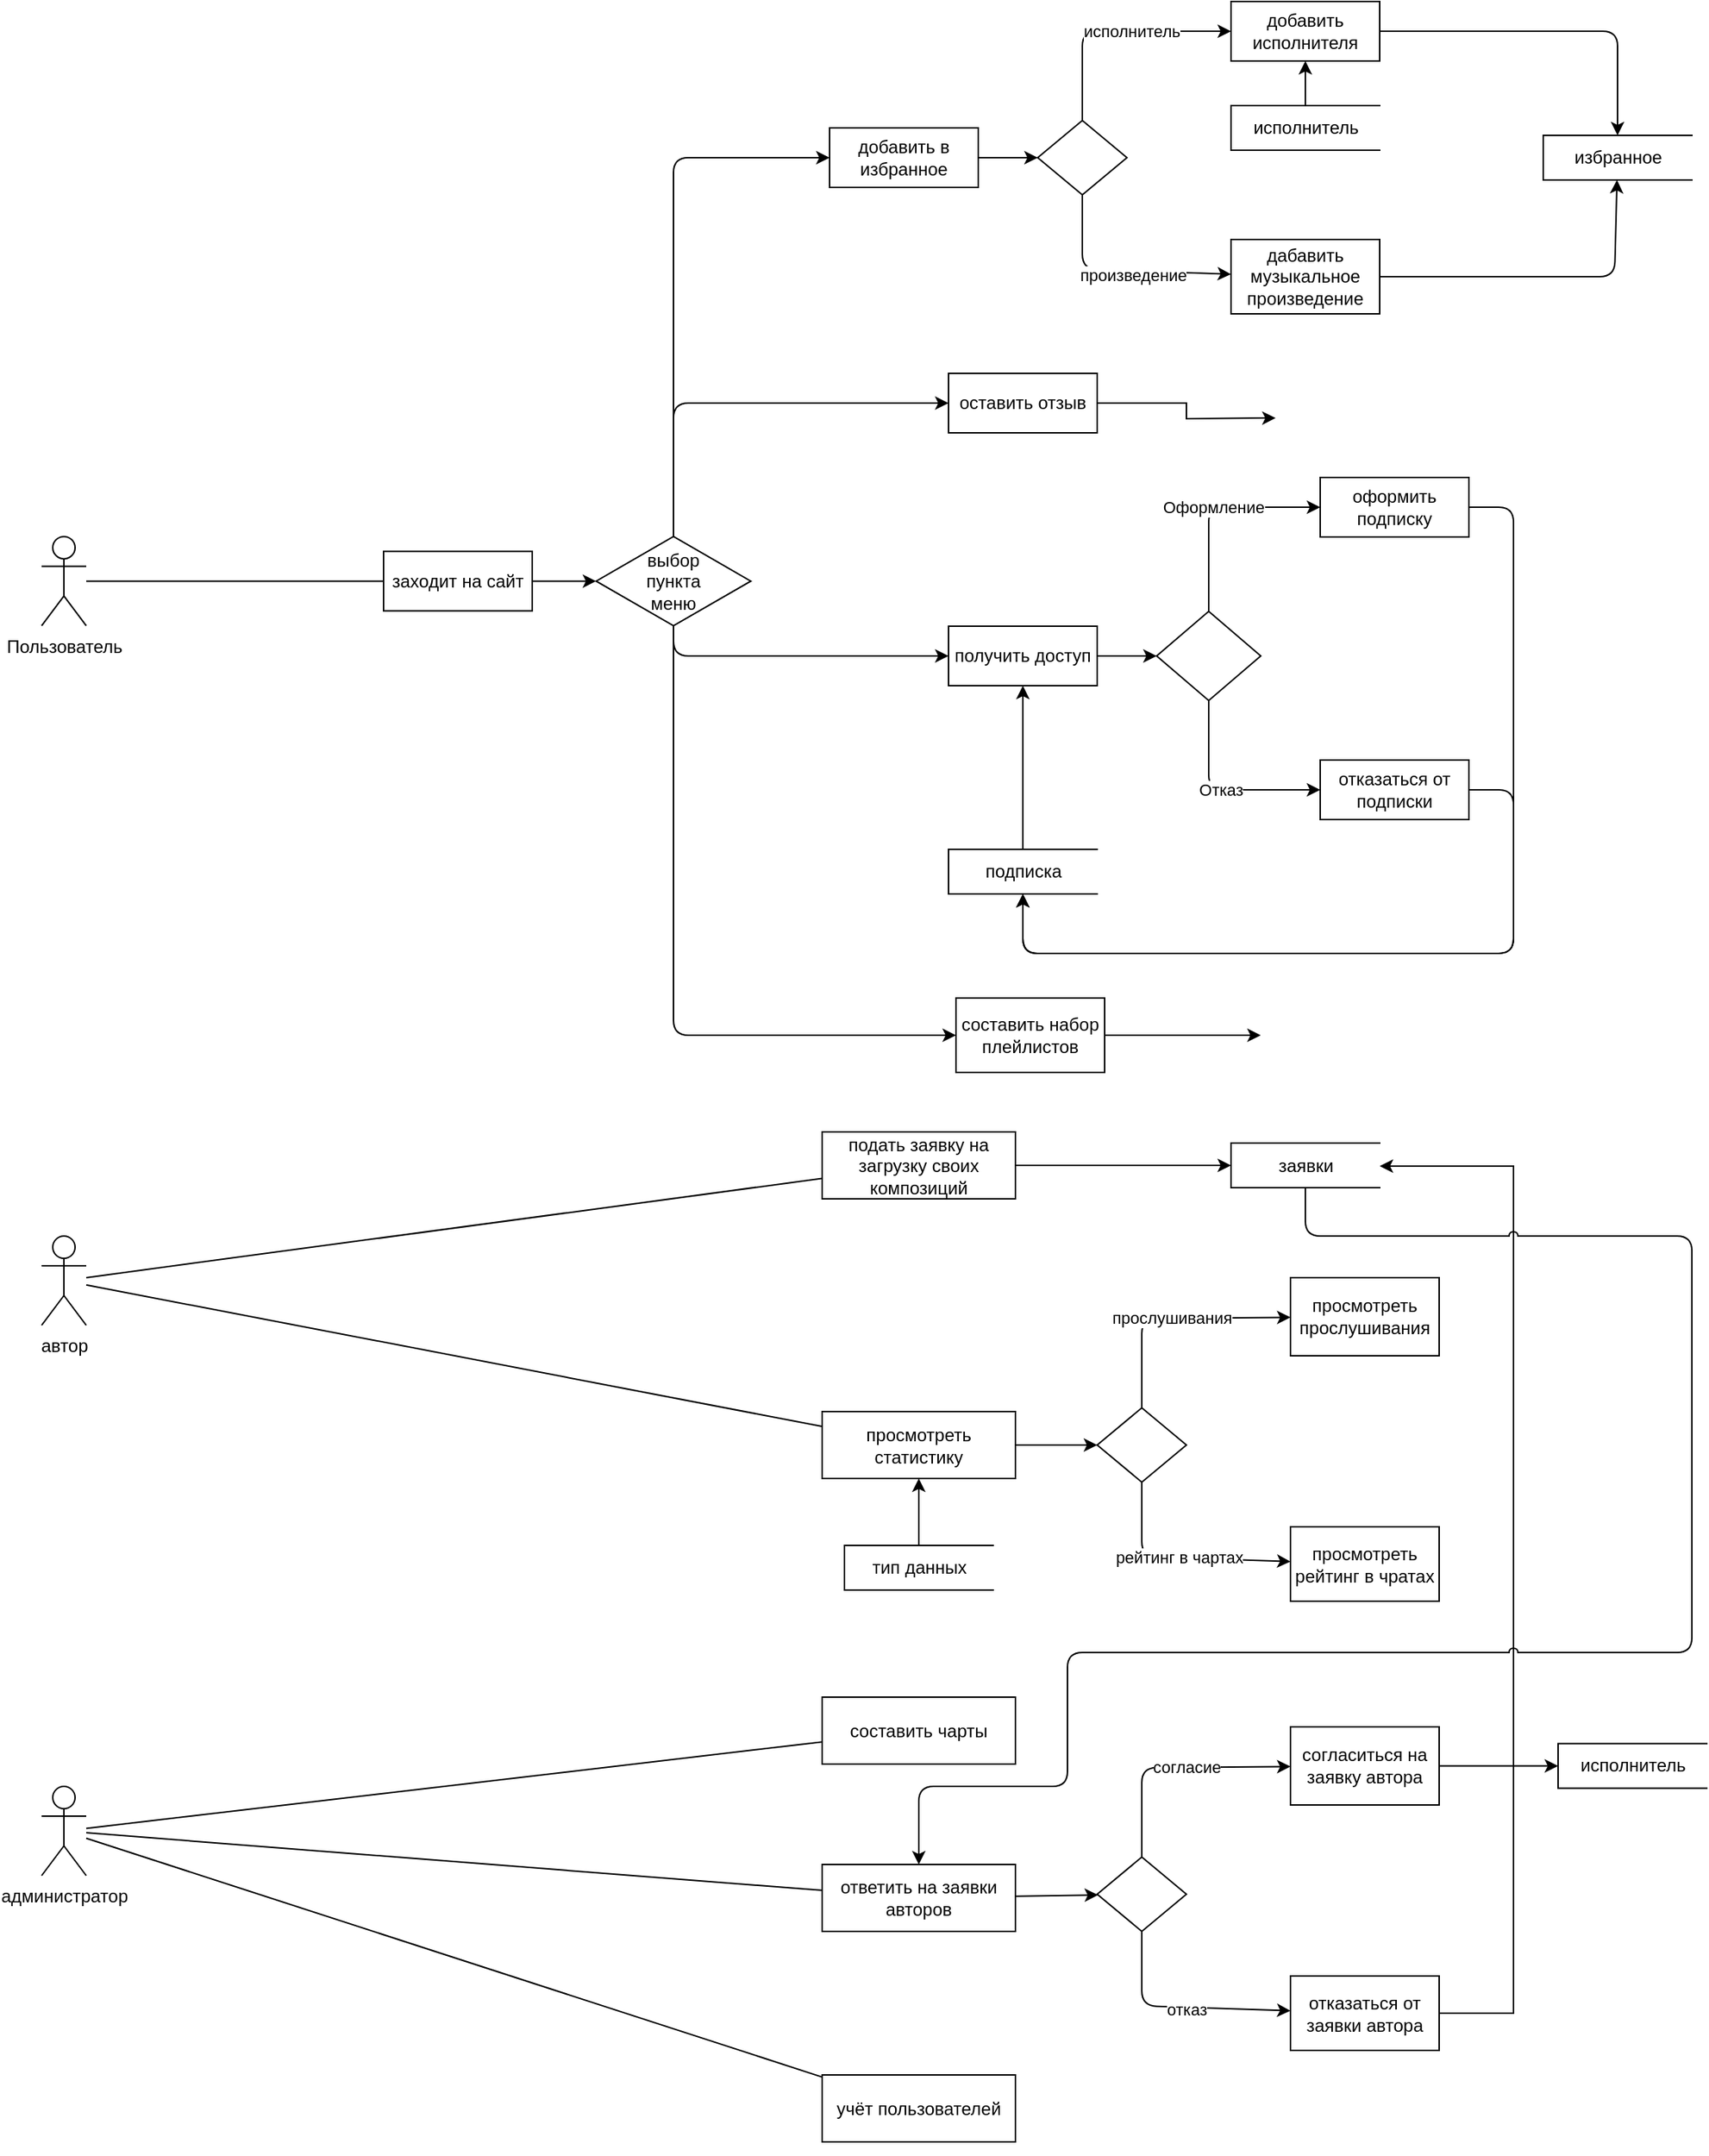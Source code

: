 <mxfile version="15.5.2" type="github" pages="2">
  <diagram id="x2m9xSOuauWkbCSFKLqA" name="Страница 1">
    <mxGraphModel dx="2310" dy="1963" grid="1" gridSize="10" guides="1" tooltips="1" connect="1" arrows="1" fold="1" page="1" pageScale="1" pageWidth="827" pageHeight="1169" math="0" shadow="0">
      <root>
        <mxCell id="0" />
        <mxCell id="1" parent="0" />
        <mxCell id="N2sHEX1uIcaa_9FFR6iz-1" value="Пользователь" style="shape=umlActor;verticalLabelPosition=bottom;verticalAlign=top;html=1;outlineConnect=0;" parent="1" vertex="1">
          <mxGeometry x="-330" y="119.7" width="30" height="60" as="geometry" />
        </mxCell>
        <mxCell id="N2sHEX1uIcaa_9FFR6iz-2" value="" style="endArrow=none;html=1;" parent="1" source="N2sHEX1uIcaa_9FFR6iz-1" target="N2sHEX1uIcaa_9FFR6iz-3" edge="1">
          <mxGeometry width="50" height="50" relative="1" as="geometry">
            <mxPoint x="160" y="299.7" as="sourcePoint" />
            <mxPoint x="-100" y="159.7" as="targetPoint" />
          </mxGeometry>
        </mxCell>
        <mxCell id="iRl3DJ97S0IFw4UnPUvw-6" style="edgeStyle=orthogonalEdgeStyle;rounded=0;orthogonalLoop=1;jettySize=auto;html=1;" parent="1" source="N2sHEX1uIcaa_9FFR6iz-3" target="iRl3DJ97S0IFw4UnPUvw-5" edge="1">
          <mxGeometry relative="1" as="geometry" />
        </mxCell>
        <mxCell id="N2sHEX1uIcaa_9FFR6iz-3" value="заходит на сайт" style="rounded=0;whiteSpace=wrap;html=1;" parent="1" vertex="1">
          <mxGeometry x="-100" y="129.7" width="100" height="40" as="geometry" />
        </mxCell>
        <mxCell id="N2sHEX1uIcaa_9FFR6iz-5" value="получить доступ" style="rounded=0;whiteSpace=wrap;html=1;" parent="1" vertex="1">
          <mxGeometry x="280" y="180" width="100" height="40" as="geometry" />
        </mxCell>
        <mxCell id="N2sHEX1uIcaa_9FFR6iz-6" value="добавить в избранное" style="rounded=0;whiteSpace=wrap;html=1;" parent="1" vertex="1">
          <mxGeometry x="200" y="-155" width="100" height="40" as="geometry" />
        </mxCell>
        <mxCell id="KKeQWqtMuI6_xYpHAGpx-2" style="edgeStyle=orthogonalEdgeStyle;rounded=0;orthogonalLoop=1;jettySize=auto;html=1;" edge="1" parent="1" source="N2sHEX1uIcaa_9FFR6iz-7">
          <mxGeometry relative="1" as="geometry">
            <mxPoint x="500" y="40" as="targetPoint" />
          </mxGeometry>
        </mxCell>
        <mxCell id="N2sHEX1uIcaa_9FFR6iz-7" value="оставить отзыв" style="rounded=0;whiteSpace=wrap;html=1;" parent="1" vertex="1">
          <mxGeometry x="280" y="10" width="100" height="40" as="geometry" />
        </mxCell>
        <mxCell id="N2sHEX1uIcaa_9FFR6iz-10" value="" style="rhombus;whiteSpace=wrap;html=1;" parent="1" vertex="1">
          <mxGeometry x="420" y="170" width="70" height="60" as="geometry" />
        </mxCell>
        <mxCell id="N2sHEX1uIcaa_9FFR6iz-11" value="" style="endArrow=classic;html=1;" parent="1" source="N2sHEX1uIcaa_9FFR6iz-5" target="N2sHEX1uIcaa_9FFR6iz-10" edge="1">
          <mxGeometry width="50" height="50" relative="1" as="geometry">
            <mxPoint x="400" y="340" as="sourcePoint" />
            <mxPoint x="430" y="200" as="targetPoint" />
          </mxGeometry>
        </mxCell>
        <mxCell id="N2sHEX1uIcaa_9FFR6iz-12" value="подписка" style="html=1;dashed=0;whitespace=wrap;shape=partialRectangle;right=0;" parent="1" vertex="1">
          <mxGeometry x="280" y="330" width="100" height="30" as="geometry" />
        </mxCell>
        <mxCell id="N2sHEX1uIcaa_9FFR6iz-13" value="" style="endArrow=classic;html=1;" parent="1" source="N2sHEX1uIcaa_9FFR6iz-12" target="N2sHEX1uIcaa_9FFR6iz-5" edge="1">
          <mxGeometry width="50" height="50" relative="1" as="geometry">
            <mxPoint x="400" y="210" as="sourcePoint" />
            <mxPoint x="450" y="160" as="targetPoint" />
          </mxGeometry>
        </mxCell>
        <mxCell id="lSBhg6P_wEcgFPhDnSpZ-16" value="Оформление" style="endArrow=classic;html=1;edgeStyle=orthogonalEdgeStyle;" parent="1" source="N2sHEX1uIcaa_9FFR6iz-10" target="lSBhg6P_wEcgFPhDnSpZ-25" edge="1">
          <mxGeometry relative="1" as="geometry">
            <mxPoint x="370" y="320" as="sourcePoint" />
            <mxPoint x="530" y="100" as="targetPoint" />
            <Array as="points">
              <mxPoint x="455" y="100" />
            </Array>
          </mxGeometry>
        </mxCell>
        <mxCell id="lSBhg6P_wEcgFPhDnSpZ-21" value="Отказ" style="endArrow=classic;html=1;edgeStyle=orthogonalEdgeStyle;" parent="1" source="N2sHEX1uIcaa_9FFR6iz-10" target="lSBhg6P_wEcgFPhDnSpZ-24" edge="1">
          <mxGeometry relative="1" as="geometry">
            <mxPoint x="370" y="250" as="sourcePoint" />
            <mxPoint x="530" y="290" as="targetPoint" />
            <Array as="points">
              <mxPoint x="455" y="290" />
            </Array>
          </mxGeometry>
        </mxCell>
        <mxCell id="lSBhg6P_wEcgFPhDnSpZ-24" value="отказаться от подписки" style="rounded=0;whiteSpace=wrap;html=1;" parent="1" vertex="1">
          <mxGeometry x="530" y="270" width="100" height="40" as="geometry" />
        </mxCell>
        <mxCell id="lSBhg6P_wEcgFPhDnSpZ-25" value="оформить подписку" style="rounded=0;whiteSpace=wrap;html=1;" parent="1" vertex="1">
          <mxGeometry x="530" y="80" width="100" height="40" as="geometry" />
        </mxCell>
        <mxCell id="lSBhg6P_wEcgFPhDnSpZ-33" value="" style="endArrow=classic;html=1;edgeStyle=orthogonalEdgeStyle;" parent="1" source="lSBhg6P_wEcgFPhDnSpZ-25" target="N2sHEX1uIcaa_9FFR6iz-12" edge="1">
          <mxGeometry width="50" height="50" relative="1" as="geometry">
            <mxPoint x="630" y="100" as="sourcePoint" />
            <mxPoint x="610" y="250" as="targetPoint" />
            <Array as="points">
              <mxPoint x="660" y="100" />
              <mxPoint x="660" y="400" />
              <mxPoint x="330" y="400" />
            </Array>
          </mxGeometry>
        </mxCell>
        <mxCell id="lSBhg6P_wEcgFPhDnSpZ-34" value="" style="endArrow=classic;html=1;edgeStyle=orthogonalEdgeStyle;" parent="1" source="lSBhg6P_wEcgFPhDnSpZ-24" target="N2sHEX1uIcaa_9FFR6iz-12" edge="1">
          <mxGeometry width="50" height="50" relative="1" as="geometry">
            <mxPoint x="560" y="300" as="sourcePoint" />
            <mxPoint x="380" y="370" as="targetPoint" />
            <Array as="points">
              <mxPoint x="660" y="290" />
              <mxPoint x="660" y="400" />
              <mxPoint x="330" y="400" />
            </Array>
          </mxGeometry>
        </mxCell>
        <mxCell id="lSBhg6P_wEcgFPhDnSpZ-38" value="" style="endArrow=classic;html=1;" parent="1" source="N2sHEX1uIcaa_9FFR6iz-6" target="lSBhg6P_wEcgFPhDnSpZ-39" edge="1">
          <mxGeometry width="50" height="50" relative="1" as="geometry">
            <mxPoint x="340" y="-175" as="sourcePoint" />
            <mxPoint x="340" y="-105" as="targetPoint" />
          </mxGeometry>
        </mxCell>
        <mxCell id="lSBhg6P_wEcgFPhDnSpZ-39" value="" style="shape=rhombus;html=1;dashed=0;whitespace=wrap;perimeter=rhombusPerimeter;" parent="1" vertex="1">
          <mxGeometry x="340" y="-160" width="60" height="50" as="geometry" />
        </mxCell>
        <mxCell id="lSBhg6P_wEcgFPhDnSpZ-41" value="" style="endArrow=classic;html=1;" parent="1" source="lSBhg6P_wEcgFPhDnSpZ-39" target="lSBhg6P_wEcgFPhDnSpZ-51" edge="1">
          <mxGeometry relative="1" as="geometry">
            <mxPoint x="170" y="40" as="sourcePoint" />
            <mxPoint x="470" y="-220" as="targetPoint" />
            <Array as="points">
              <mxPoint x="370" y="-220" />
            </Array>
          </mxGeometry>
        </mxCell>
        <mxCell id="lSBhg6P_wEcgFPhDnSpZ-43" value="исполнитель" style="edgeLabel;html=1;align=center;verticalAlign=middle;resizable=0;points=[];" parent="lSBhg6P_wEcgFPhDnSpZ-41" vertex="1" connectable="0">
          <mxGeometry x="0.16" y="-1" relative="1" as="geometry">
            <mxPoint y="-1" as="offset" />
          </mxGeometry>
        </mxCell>
        <mxCell id="lSBhg6P_wEcgFPhDnSpZ-47" value="" style="endArrow=classic;html=1;" parent="1" source="lSBhg6P_wEcgFPhDnSpZ-39" target="lSBhg6P_wEcgFPhDnSpZ-50" edge="1">
          <mxGeometry relative="1" as="geometry">
            <mxPoint x="370" y="-100" as="sourcePoint" />
            <mxPoint x="470" y="-60" as="targetPoint" />
            <Array as="points">
              <mxPoint x="370" y="-60" />
            </Array>
          </mxGeometry>
        </mxCell>
        <mxCell id="lSBhg6P_wEcgFPhDnSpZ-49" value="произведение" style="edgeLabel;html=1;align=center;verticalAlign=middle;resizable=0;points=[];" parent="lSBhg6P_wEcgFPhDnSpZ-47" vertex="1" connectable="0">
          <mxGeometry x="0.112" y="-3" relative="1" as="geometry">
            <mxPoint as="offset" />
          </mxGeometry>
        </mxCell>
        <mxCell id="lSBhg6P_wEcgFPhDnSpZ-50" value="дабавить музыкальное произведение" style="rounded=0;whiteSpace=wrap;html=1;" parent="1" vertex="1">
          <mxGeometry x="470" y="-80" width="100" height="50" as="geometry" />
        </mxCell>
        <mxCell id="lSBhg6P_wEcgFPhDnSpZ-51" value="добавить исполнителя" style="rounded=0;whiteSpace=wrap;html=1;" parent="1" vertex="1">
          <mxGeometry x="470" y="-240" width="100" height="40" as="geometry" />
        </mxCell>
        <mxCell id="lSBhg6P_wEcgFPhDnSpZ-52" value="избранное" style="html=1;dashed=0;whitespace=wrap;shape=partialRectangle;right=0;" parent="1" vertex="1">
          <mxGeometry x="680" y="-150" width="100" height="30" as="geometry" />
        </mxCell>
        <mxCell id="lSBhg6P_wEcgFPhDnSpZ-53" value="" style="endArrow=classic;html=1;" parent="1" source="lSBhg6P_wEcgFPhDnSpZ-50" target="lSBhg6P_wEcgFPhDnSpZ-52" edge="1">
          <mxGeometry width="50" height="50" relative="1" as="geometry">
            <mxPoint x="480" y="-50" as="sourcePoint" />
            <mxPoint x="530" y="-100" as="targetPoint" />
            <Array as="points">
              <mxPoint x="728" y="-55" />
            </Array>
          </mxGeometry>
        </mxCell>
        <mxCell id="lSBhg6P_wEcgFPhDnSpZ-54" value="" style="endArrow=classic;html=1;" parent="1" source="lSBhg6P_wEcgFPhDnSpZ-51" target="lSBhg6P_wEcgFPhDnSpZ-52" edge="1">
          <mxGeometry width="50" height="50" relative="1" as="geometry">
            <mxPoint x="480" y="-50" as="sourcePoint" />
            <mxPoint x="530" y="-100" as="targetPoint" />
            <Array as="points">
              <mxPoint x="730" y="-220" />
            </Array>
          </mxGeometry>
        </mxCell>
        <mxCell id="KKeQWqtMuI6_xYpHAGpx-1" style="edgeStyle=orthogonalEdgeStyle;rounded=0;orthogonalLoop=1;jettySize=auto;html=1;" edge="1" parent="1" source="lSBhg6P_wEcgFPhDnSpZ-56">
          <mxGeometry relative="1" as="geometry">
            <mxPoint x="490" y="455" as="targetPoint" />
          </mxGeometry>
        </mxCell>
        <mxCell id="lSBhg6P_wEcgFPhDnSpZ-56" value="составить набор плейлистов" style="rounded=0;whiteSpace=wrap;html=1;" parent="1" vertex="1">
          <mxGeometry x="285" y="430" width="100" height="50" as="geometry" />
        </mxCell>
        <mxCell id="lSBhg6P_wEcgFPhDnSpZ-57" value="автор" style="shape=umlActor;verticalLabelPosition=bottom;verticalAlign=top;html=1;outlineConnect=0;" parent="1" vertex="1">
          <mxGeometry x="-330" y="590" width="30" height="60" as="geometry" />
        </mxCell>
        <mxCell id="lSBhg6P_wEcgFPhDnSpZ-59" value="подать заявку на загрузку своих композиций" style="rounded=0;whiteSpace=wrap;html=1;" parent="1" vertex="1">
          <mxGeometry x="195" y="520" width="130" height="45" as="geometry" />
        </mxCell>
        <mxCell id="lSBhg6P_wEcgFPhDnSpZ-62" value="просмотреть статистику" style="rounded=0;whiteSpace=wrap;html=1;" parent="1" vertex="1">
          <mxGeometry x="195" y="708" width="130" height="45" as="geometry" />
        </mxCell>
        <mxCell id="lSBhg6P_wEcgFPhDnSpZ-64" value="тип данных" style="html=1;dashed=0;whitespace=wrap;shape=partialRectangle;right=0;" parent="1" vertex="1">
          <mxGeometry x="210" y="798" width="100" height="30" as="geometry" />
        </mxCell>
        <mxCell id="lSBhg6P_wEcgFPhDnSpZ-65" value="" style="endArrow=classic;html=1;" parent="1" source="lSBhg6P_wEcgFPhDnSpZ-64" target="lSBhg6P_wEcgFPhDnSpZ-62" edge="1">
          <mxGeometry width="50" height="50" relative="1" as="geometry">
            <mxPoint x="410" y="828" as="sourcePoint" />
            <mxPoint x="460" y="778" as="targetPoint" />
          </mxGeometry>
        </mxCell>
        <mxCell id="lSBhg6P_wEcgFPhDnSpZ-66" value="" style="shape=rhombus;html=1;dashed=0;whitespace=wrap;perimeter=rhombusPerimeter;" parent="1" vertex="1">
          <mxGeometry x="380" y="705.5" width="60" height="50" as="geometry" />
        </mxCell>
        <mxCell id="lSBhg6P_wEcgFPhDnSpZ-67" value="прослушивания" style="endArrow=classic;html=1;" parent="1" source="lSBhg6P_wEcgFPhDnSpZ-66" target="lSBhg6P_wEcgFPhDnSpZ-72" edge="1">
          <mxGeometry relative="1" as="geometry">
            <mxPoint x="210" y="905.5" as="sourcePoint" />
            <mxPoint x="510" y="645.5" as="targetPoint" />
            <Array as="points">
              <mxPoint x="410" y="645.5" />
            </Array>
          </mxGeometry>
        </mxCell>
        <mxCell id="lSBhg6P_wEcgFPhDnSpZ-69" value="рейтинг в чартах" style="endArrow=classic;html=1;" parent="1" source="lSBhg6P_wEcgFPhDnSpZ-66" target="lSBhg6P_wEcgFPhDnSpZ-71" edge="1">
          <mxGeometry relative="1" as="geometry">
            <mxPoint x="410" y="765.5" as="sourcePoint" />
            <mxPoint x="520" y="806" as="targetPoint" />
            <Array as="points">
              <mxPoint x="410" y="805.5" />
            </Array>
          </mxGeometry>
        </mxCell>
        <mxCell id="lSBhg6P_wEcgFPhDnSpZ-71" value="просмотреть рейтинг в чратах" style="rounded=0;whiteSpace=wrap;html=1;" parent="1" vertex="1">
          <mxGeometry x="510" y="785.5" width="100" height="50" as="geometry" />
        </mxCell>
        <mxCell id="lSBhg6P_wEcgFPhDnSpZ-72" value="просмотреть прослушивания" style="rounded=0;whiteSpace=wrap;html=1;" parent="1" vertex="1">
          <mxGeometry x="510" y="618" width="100" height="52.5" as="geometry" />
        </mxCell>
        <mxCell id="lSBhg6P_wEcgFPhDnSpZ-76" value="" style="endArrow=classic;html=1;" parent="1" source="lSBhg6P_wEcgFPhDnSpZ-62" target="lSBhg6P_wEcgFPhDnSpZ-66" edge="1">
          <mxGeometry width="50" height="50" relative="1" as="geometry">
            <mxPoint x="410" y="598" as="sourcePoint" />
            <mxPoint x="460" y="548" as="targetPoint" />
          </mxGeometry>
        </mxCell>
        <mxCell id="lSBhg6P_wEcgFPhDnSpZ-80" value="администратор" style="shape=umlActor;verticalLabelPosition=bottom;verticalAlign=top;html=1;outlineConnect=0;" parent="1" vertex="1">
          <mxGeometry x="-330" y="960" width="30" height="60" as="geometry" />
        </mxCell>
        <mxCell id="lSBhg6P_wEcgFPhDnSpZ-81" value="составить чарты" style="rounded=0;whiteSpace=wrap;html=1;" parent="1" vertex="1">
          <mxGeometry x="195" y="900" width="130" height="45" as="geometry" />
        </mxCell>
        <mxCell id="lSBhg6P_wEcgFPhDnSpZ-82" value="заявки" style="html=1;dashed=0;whitespace=wrap;shape=partialRectangle;right=0;" parent="1" vertex="1">
          <mxGeometry x="470" y="527.5" width="100" height="30" as="geometry" />
        </mxCell>
        <mxCell id="lSBhg6P_wEcgFPhDnSpZ-83" value="" style="endArrow=classic;html=1;" parent="1" source="lSBhg6P_wEcgFPhDnSpZ-59" target="lSBhg6P_wEcgFPhDnSpZ-82" edge="1">
          <mxGeometry width="50" height="50" relative="1" as="geometry">
            <mxPoint x="360" y="570" as="sourcePoint" />
            <mxPoint x="410" y="520" as="targetPoint" />
          </mxGeometry>
        </mxCell>
        <mxCell id="lSBhg6P_wEcgFPhDnSpZ-84" value="ответить на заявки авторов" style="rounded=0;whiteSpace=wrap;html=1;" parent="1" vertex="1">
          <mxGeometry x="195" y="1012.5" width="130" height="45" as="geometry" />
        </mxCell>
        <mxCell id="lSBhg6P_wEcgFPhDnSpZ-90" value="" style="shape=rhombus;html=1;dashed=0;whitespace=wrap;perimeter=rhombusPerimeter;" parent="1" vertex="1">
          <mxGeometry x="380" y="1007.5" width="60" height="50" as="geometry" />
        </mxCell>
        <mxCell id="lSBhg6P_wEcgFPhDnSpZ-91" value="" style="endArrow=classic;html=1;" parent="1" source="lSBhg6P_wEcgFPhDnSpZ-90" target="lSBhg6P_wEcgFPhDnSpZ-96" edge="1">
          <mxGeometry relative="1" as="geometry">
            <mxPoint x="210" y="1207.5" as="sourcePoint" />
            <mxPoint x="510" y="947.5" as="targetPoint" />
            <Array as="points">
              <mxPoint x="410" y="947.5" />
            </Array>
          </mxGeometry>
        </mxCell>
        <mxCell id="lSBhg6P_wEcgFPhDnSpZ-92" value="согласие" style="edgeLabel;html=1;align=center;verticalAlign=middle;resizable=0;points=[];" parent="lSBhg6P_wEcgFPhDnSpZ-91" vertex="1" connectable="0">
          <mxGeometry x="0.26" relative="1" as="geometry">
            <mxPoint x="-11" as="offset" />
          </mxGeometry>
        </mxCell>
        <mxCell id="lSBhg6P_wEcgFPhDnSpZ-93" value="" style="endArrow=classic;html=1;" parent="1" source="lSBhg6P_wEcgFPhDnSpZ-90" target="lSBhg6P_wEcgFPhDnSpZ-95" edge="1">
          <mxGeometry relative="1" as="geometry">
            <mxPoint x="410" y="1067.5" as="sourcePoint" />
            <mxPoint x="520" y="1108" as="targetPoint" />
            <Array as="points">
              <mxPoint x="410" y="1107.5" />
            </Array>
          </mxGeometry>
        </mxCell>
        <mxCell id="lSBhg6P_wEcgFPhDnSpZ-99" value="отказ" style="edgeLabel;html=1;align=center;verticalAlign=middle;resizable=0;points=[];" parent="lSBhg6P_wEcgFPhDnSpZ-93" vertex="1" connectable="0">
          <mxGeometry x="0.184" y="-1" relative="1" as="geometry">
            <mxPoint x="-9" as="offset" />
          </mxGeometry>
        </mxCell>
        <mxCell id="KKeQWqtMuI6_xYpHAGpx-7" style="edgeStyle=orthogonalEdgeStyle;rounded=0;orthogonalLoop=1;jettySize=auto;html=1;" edge="1" parent="1" source="lSBhg6P_wEcgFPhDnSpZ-95" target="lSBhg6P_wEcgFPhDnSpZ-82">
          <mxGeometry relative="1" as="geometry">
            <Array as="points">
              <mxPoint x="660" y="1113" />
              <mxPoint x="660" y="543" />
            </Array>
          </mxGeometry>
        </mxCell>
        <mxCell id="lSBhg6P_wEcgFPhDnSpZ-95" value="отказаться от заявки автора" style="rounded=0;whiteSpace=wrap;html=1;" parent="1" vertex="1">
          <mxGeometry x="510" y="1087.5" width="100" height="50" as="geometry" />
        </mxCell>
        <mxCell id="KKeQWqtMuI6_xYpHAGpx-3" style="edgeStyle=orthogonalEdgeStyle;rounded=0;orthogonalLoop=1;jettySize=auto;html=1;" edge="1" parent="1" source="lSBhg6P_wEcgFPhDnSpZ-96" target="KKeQWqtMuI6_xYpHAGpx-4">
          <mxGeometry relative="1" as="geometry">
            <mxPoint x="690" y="950" as="targetPoint" />
          </mxGeometry>
        </mxCell>
        <mxCell id="lSBhg6P_wEcgFPhDnSpZ-96" value="согласиться на заявку автора" style="rounded=0;whiteSpace=wrap;html=1;" parent="1" vertex="1">
          <mxGeometry x="510" y="920" width="100" height="52.5" as="geometry" />
        </mxCell>
        <mxCell id="lSBhg6P_wEcgFPhDnSpZ-97" value="" style="endArrow=classic;html=1;" parent="1" source="lSBhg6P_wEcgFPhDnSpZ-84" target="lSBhg6P_wEcgFPhDnSpZ-90" edge="1">
          <mxGeometry width="50" height="50" relative="1" as="geometry">
            <mxPoint x="325" y="1032.5" as="sourcePoint" />
            <mxPoint x="460" y="850" as="targetPoint" />
          </mxGeometry>
        </mxCell>
        <mxCell id="lSBhg6P_wEcgFPhDnSpZ-101" value="" style="endArrow=classic;html=1;jumpStyle=arc;" parent="1" source="lSBhg6P_wEcgFPhDnSpZ-82" target="lSBhg6P_wEcgFPhDnSpZ-84" edge="1">
          <mxGeometry width="50" height="50" relative="1" as="geometry">
            <mxPoint x="360" y="1070" as="sourcePoint" />
            <mxPoint x="750" y="1000" as="targetPoint" />
            <Array as="points">
              <mxPoint x="520" y="590" />
              <mxPoint x="780" y="590" />
              <mxPoint x="780" y="870" />
              <mxPoint x="360" y="870" />
              <mxPoint x="360" y="960" />
              <mxPoint x="260" y="960" />
            </Array>
          </mxGeometry>
        </mxCell>
        <mxCell id="lSBhg6P_wEcgFPhDnSpZ-115" value="учёт пользователей" style="rounded=0;whiteSpace=wrap;html=1;" parent="1" vertex="1">
          <mxGeometry x="195" y="1154" width="130" height="45" as="geometry" />
        </mxCell>
        <mxCell id="lSBhg6P_wEcgFPhDnSpZ-117" style="edgeStyle=orthogonalEdgeStyle;rounded=0;jumpStyle=arc;jumpSize=10;orthogonalLoop=1;jettySize=auto;html=1;exitX=0.5;exitY=1;exitDx=0;exitDy=0;" parent="1" source="lSBhg6P_wEcgFPhDnSpZ-115" target="lSBhg6P_wEcgFPhDnSpZ-115" edge="1">
          <mxGeometry relative="1" as="geometry" />
        </mxCell>
        <mxCell id="iRl3DJ97S0IFw4UnPUvw-1" value="" style="endArrow=classic;html=1;endFill=1;edgeStyle=orthogonalEdgeStyle;" parent="1" source="iRl3DJ97S0IFw4UnPUvw-5" target="lSBhg6P_wEcgFPhDnSpZ-56" edge="1">
          <mxGeometry width="50" height="50" relative="1" as="geometry">
            <mxPoint x="95" y="230" as="sourcePoint" />
            <mxPoint x="226.5" y="430.95" as="targetPoint" />
            <Array as="points">
              <mxPoint x="95" y="455" />
            </Array>
          </mxGeometry>
        </mxCell>
        <mxCell id="iRl3DJ97S0IFw4UnPUvw-3" value="" style="endArrow=classic;html=1;endFill=1;edgeStyle=orthogonalEdgeStyle;exitX=0.5;exitY=0;exitDx=0;exitDy=0;exitPerimeter=0;" parent="1" source="iRl3DJ97S0IFw4UnPUvw-5" target="N2sHEX1uIcaa_9FFR6iz-7" edge="1">
          <mxGeometry width="50" height="50" relative="1" as="geometry">
            <mxPoint x="414" y="-19.05" as="sourcePoint" />
            <mxPoint x="194" y="-50.0" as="targetPoint" />
            <Array as="points">
              <mxPoint x="95" y="30" />
            </Array>
          </mxGeometry>
        </mxCell>
        <mxCell id="iRl3DJ97S0IFw4UnPUvw-4" style="edgeStyle=orthogonalEdgeStyle;orthogonalLoop=1;jettySize=auto;html=1;endArrow=classic;endFill=1;" parent="1" source="iRl3DJ97S0IFw4UnPUvw-5" target="N2sHEX1uIcaa_9FFR6iz-5" edge="1">
          <mxGeometry relative="1" as="geometry">
            <mxPoint x="156.5" y="95.95" as="targetPoint" />
            <Array as="points">
              <mxPoint x="95" y="200" />
            </Array>
          </mxGeometry>
        </mxCell>
        <mxCell id="iRl3DJ97S0IFw4UnPUvw-8" style="edgeStyle=orthogonalEdgeStyle;rounded=1;orthogonalLoop=1;jettySize=auto;html=1;" parent="1" source="iRl3DJ97S0IFw4UnPUvw-5" target="N2sHEX1uIcaa_9FFR6iz-6" edge="1">
          <mxGeometry relative="1" as="geometry">
            <Array as="points">
              <mxPoint x="95" y="-135" />
            </Array>
          </mxGeometry>
        </mxCell>
        <mxCell id="iRl3DJ97S0IFw4UnPUvw-5" value="выбор&lt;br&gt;пункта&lt;br&gt;меню" style="strokeWidth=1;html=1;shape=mxgraph.flowchart.decision;whiteSpace=wrap;" parent="1" vertex="1">
          <mxGeometry x="43" y="119.7" width="104" height="60" as="geometry" />
        </mxCell>
        <mxCell id="iRl3DJ97S0IFw4UnPUvw-12" value="" style="endArrow=none;html=1;rounded=1;comic=0;sketch=0;" parent="1" source="lSBhg6P_wEcgFPhDnSpZ-57" target="lSBhg6P_wEcgFPhDnSpZ-59" edge="1">
          <mxGeometry width="50" height="50" relative="1" as="geometry">
            <mxPoint x="430" y="680" as="sourcePoint" />
            <mxPoint x="480" y="630" as="targetPoint" />
          </mxGeometry>
        </mxCell>
        <mxCell id="iRl3DJ97S0IFw4UnPUvw-13" value="" style="endArrow=none;html=1;rounded=1;comic=0;sketch=0;" parent="1" source="lSBhg6P_wEcgFPhDnSpZ-57" target="lSBhg6P_wEcgFPhDnSpZ-62" edge="1">
          <mxGeometry width="50" height="50" relative="1" as="geometry">
            <mxPoint x="110" y="618.77" as="sourcePoint" />
            <mxPoint x="280" y="570.83" as="targetPoint" />
          </mxGeometry>
        </mxCell>
        <mxCell id="iRl3DJ97S0IFw4UnPUvw-14" value="" style="endArrow=none;html=1;rounded=1;comic=0;sketch=0;" parent="1" source="lSBhg6P_wEcgFPhDnSpZ-80" target="lSBhg6P_wEcgFPhDnSpZ-81" edge="1">
          <mxGeometry width="50" height="50" relative="1" as="geometry">
            <mxPoint x="80" y="970.22" as="sourcePoint" />
            <mxPoint x="250" y="922.28" as="targetPoint" />
          </mxGeometry>
        </mxCell>
        <mxCell id="iRl3DJ97S0IFw4UnPUvw-15" value="" style="endArrow=none;html=1;rounded=1;comic=0;sketch=0;" parent="1" source="lSBhg6P_wEcgFPhDnSpZ-80" target="lSBhg6P_wEcgFPhDnSpZ-84" edge="1">
          <mxGeometry width="50" height="50" relative="1" as="geometry">
            <mxPoint y="1027.94" as="sourcePoint" />
            <mxPoint x="170" y="980" as="targetPoint" />
          </mxGeometry>
        </mxCell>
        <mxCell id="iRl3DJ97S0IFw4UnPUvw-16" value="" style="endArrow=none;html=1;rounded=1;comic=0;sketch=0;" parent="1" source="lSBhg6P_wEcgFPhDnSpZ-80" target="lSBhg6P_wEcgFPhDnSpZ-115" edge="1">
          <mxGeometry width="50" height="50" relative="1" as="geometry">
            <mxPoint x="-10" y="1087.94" as="sourcePoint" />
            <mxPoint x="160" y="1040" as="targetPoint" />
          </mxGeometry>
        </mxCell>
        <mxCell id="KKeQWqtMuI6_xYpHAGpx-4" value="исполнитель" style="html=1;dashed=0;whitespace=wrap;shape=partialRectangle;right=0;" vertex="1" parent="1">
          <mxGeometry x="690" y="931.25" width="100" height="30" as="geometry" />
        </mxCell>
        <mxCell id="KKeQWqtMuI6_xYpHAGpx-6" style="edgeStyle=orthogonalEdgeStyle;rounded=0;orthogonalLoop=1;jettySize=auto;html=1;" edge="1" parent="1" source="KKeQWqtMuI6_xYpHAGpx-5" target="lSBhg6P_wEcgFPhDnSpZ-51">
          <mxGeometry relative="1" as="geometry" />
        </mxCell>
        <mxCell id="KKeQWqtMuI6_xYpHAGpx-5" value="исполнитель" style="html=1;dashed=0;whitespace=wrap;shape=partialRectangle;right=0;" vertex="1" parent="1">
          <mxGeometry x="470" y="-170" width="100" height="30" as="geometry" />
        </mxCell>
      </root>
    </mxGraphModel>
  </diagram>
  <diagram id="rb2fnQqKy-oTNJvaz7Hq" name="Page-2">
    <mxGraphModel dx="1038" dy="556" grid="1" gridSize="10" guides="1" tooltips="1" connect="1" arrows="1" fold="1" page="1" pageScale="1" pageWidth="827" pageHeight="1169" math="0" shadow="0">
      <root>
        <mxCell id="FPRfPh-XwPBOYbg2Q8Ab-0" />
        <mxCell id="FPRfPh-XwPBOYbg2Q8Ab-1" parent="FPRfPh-XwPBOYbg2Q8Ab-0" />
      </root>
    </mxGraphModel>
  </diagram>
</mxfile>
